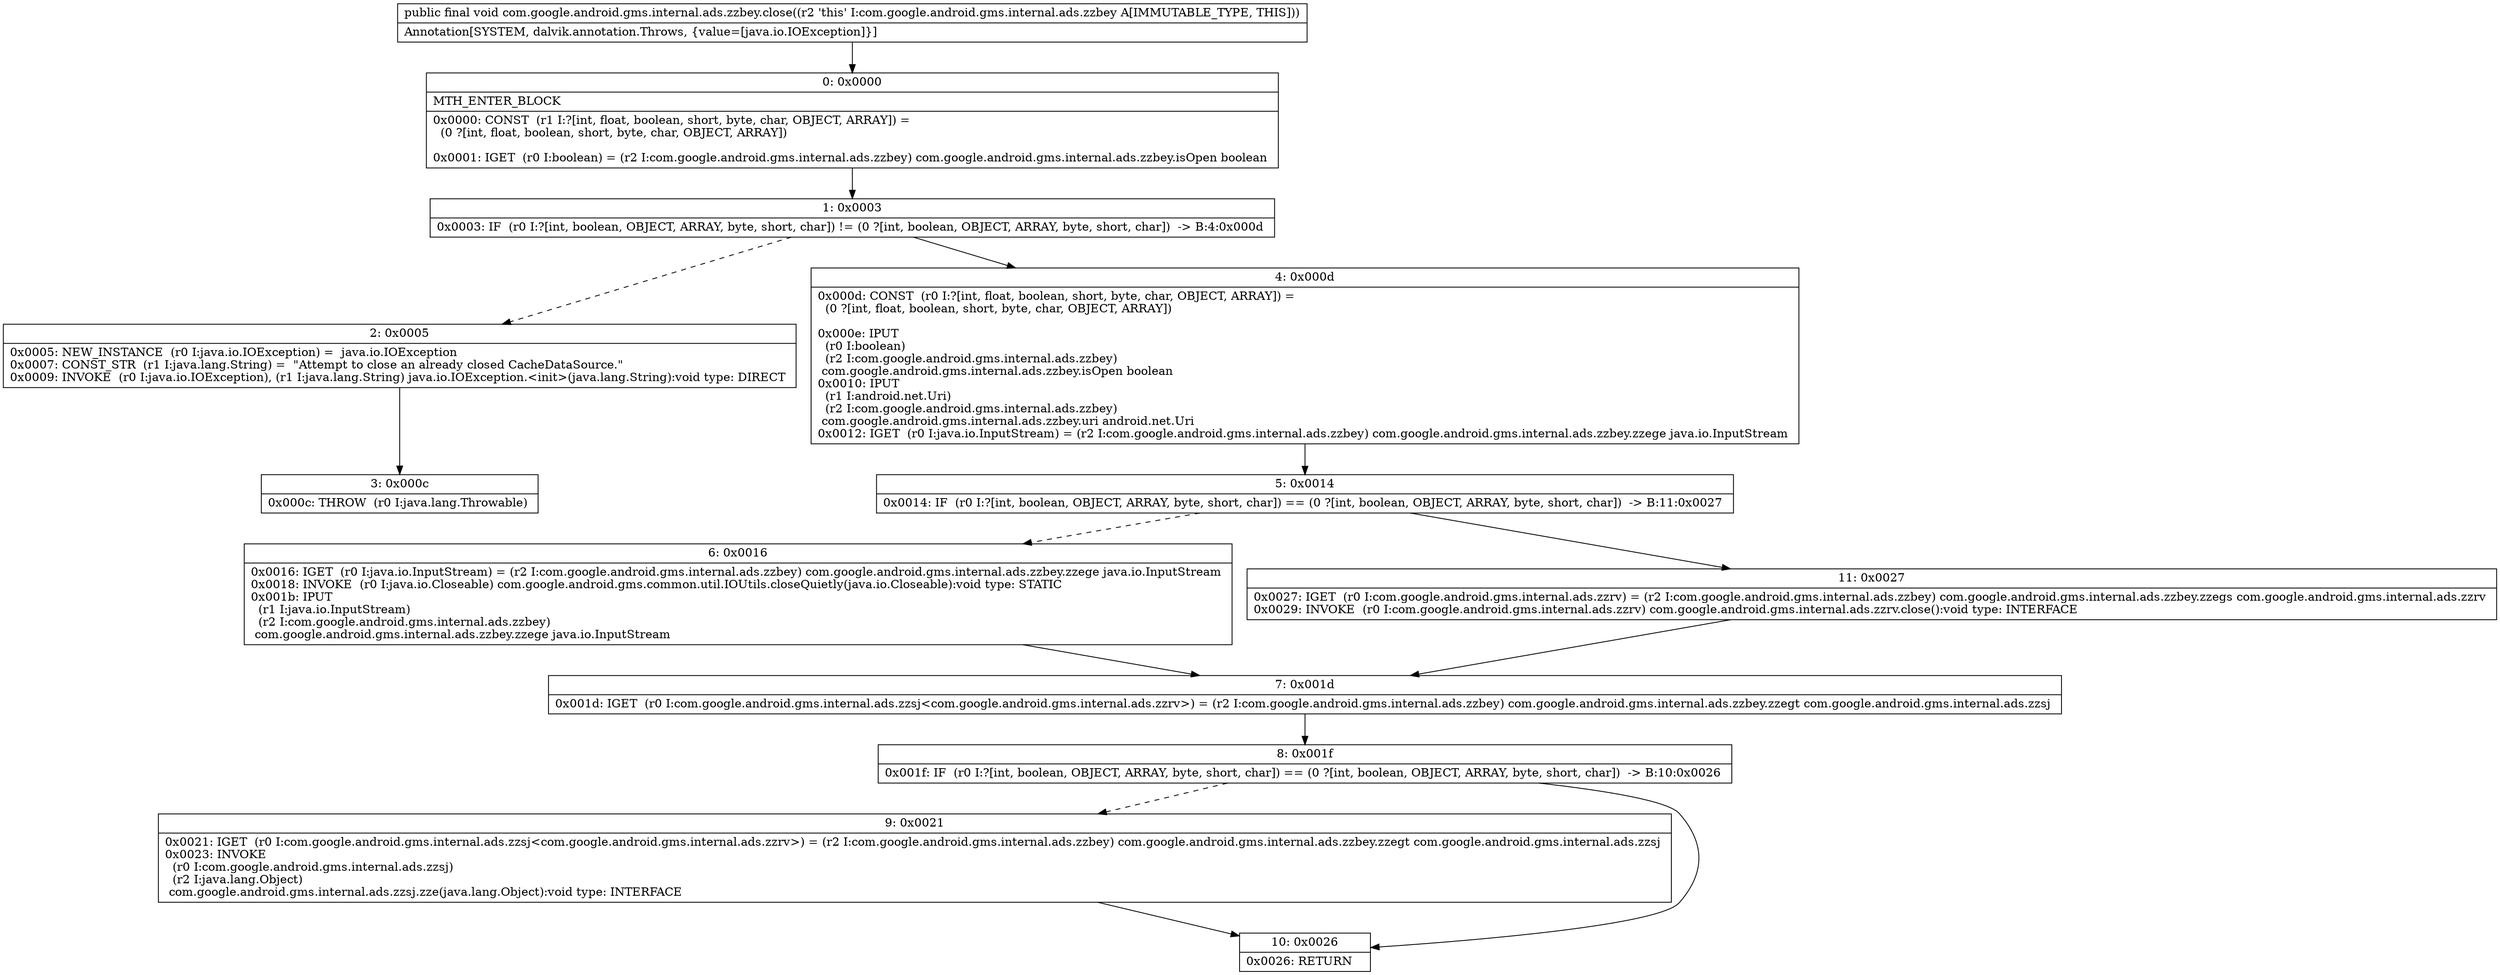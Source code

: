 digraph "CFG forcom.google.android.gms.internal.ads.zzbey.close()V" {
Node_0 [shape=record,label="{0\:\ 0x0000|MTH_ENTER_BLOCK\l|0x0000: CONST  (r1 I:?[int, float, boolean, short, byte, char, OBJECT, ARRAY]) = \l  (0 ?[int, float, boolean, short, byte, char, OBJECT, ARRAY])\l \l0x0001: IGET  (r0 I:boolean) = (r2 I:com.google.android.gms.internal.ads.zzbey) com.google.android.gms.internal.ads.zzbey.isOpen boolean \l}"];
Node_1 [shape=record,label="{1\:\ 0x0003|0x0003: IF  (r0 I:?[int, boolean, OBJECT, ARRAY, byte, short, char]) != (0 ?[int, boolean, OBJECT, ARRAY, byte, short, char])  \-\> B:4:0x000d \l}"];
Node_2 [shape=record,label="{2\:\ 0x0005|0x0005: NEW_INSTANCE  (r0 I:java.io.IOException) =  java.io.IOException \l0x0007: CONST_STR  (r1 I:java.lang.String) =  \"Attempt to close an already closed CacheDataSource.\" \l0x0009: INVOKE  (r0 I:java.io.IOException), (r1 I:java.lang.String) java.io.IOException.\<init\>(java.lang.String):void type: DIRECT \l}"];
Node_3 [shape=record,label="{3\:\ 0x000c|0x000c: THROW  (r0 I:java.lang.Throwable) \l}"];
Node_4 [shape=record,label="{4\:\ 0x000d|0x000d: CONST  (r0 I:?[int, float, boolean, short, byte, char, OBJECT, ARRAY]) = \l  (0 ?[int, float, boolean, short, byte, char, OBJECT, ARRAY])\l \l0x000e: IPUT  \l  (r0 I:boolean)\l  (r2 I:com.google.android.gms.internal.ads.zzbey)\l com.google.android.gms.internal.ads.zzbey.isOpen boolean \l0x0010: IPUT  \l  (r1 I:android.net.Uri)\l  (r2 I:com.google.android.gms.internal.ads.zzbey)\l com.google.android.gms.internal.ads.zzbey.uri android.net.Uri \l0x0012: IGET  (r0 I:java.io.InputStream) = (r2 I:com.google.android.gms.internal.ads.zzbey) com.google.android.gms.internal.ads.zzbey.zzege java.io.InputStream \l}"];
Node_5 [shape=record,label="{5\:\ 0x0014|0x0014: IF  (r0 I:?[int, boolean, OBJECT, ARRAY, byte, short, char]) == (0 ?[int, boolean, OBJECT, ARRAY, byte, short, char])  \-\> B:11:0x0027 \l}"];
Node_6 [shape=record,label="{6\:\ 0x0016|0x0016: IGET  (r0 I:java.io.InputStream) = (r2 I:com.google.android.gms.internal.ads.zzbey) com.google.android.gms.internal.ads.zzbey.zzege java.io.InputStream \l0x0018: INVOKE  (r0 I:java.io.Closeable) com.google.android.gms.common.util.IOUtils.closeQuietly(java.io.Closeable):void type: STATIC \l0x001b: IPUT  \l  (r1 I:java.io.InputStream)\l  (r2 I:com.google.android.gms.internal.ads.zzbey)\l com.google.android.gms.internal.ads.zzbey.zzege java.io.InputStream \l}"];
Node_7 [shape=record,label="{7\:\ 0x001d|0x001d: IGET  (r0 I:com.google.android.gms.internal.ads.zzsj\<com.google.android.gms.internal.ads.zzrv\>) = (r2 I:com.google.android.gms.internal.ads.zzbey) com.google.android.gms.internal.ads.zzbey.zzegt com.google.android.gms.internal.ads.zzsj \l}"];
Node_8 [shape=record,label="{8\:\ 0x001f|0x001f: IF  (r0 I:?[int, boolean, OBJECT, ARRAY, byte, short, char]) == (0 ?[int, boolean, OBJECT, ARRAY, byte, short, char])  \-\> B:10:0x0026 \l}"];
Node_9 [shape=record,label="{9\:\ 0x0021|0x0021: IGET  (r0 I:com.google.android.gms.internal.ads.zzsj\<com.google.android.gms.internal.ads.zzrv\>) = (r2 I:com.google.android.gms.internal.ads.zzbey) com.google.android.gms.internal.ads.zzbey.zzegt com.google.android.gms.internal.ads.zzsj \l0x0023: INVOKE  \l  (r0 I:com.google.android.gms.internal.ads.zzsj)\l  (r2 I:java.lang.Object)\l com.google.android.gms.internal.ads.zzsj.zze(java.lang.Object):void type: INTERFACE \l}"];
Node_10 [shape=record,label="{10\:\ 0x0026|0x0026: RETURN   \l}"];
Node_11 [shape=record,label="{11\:\ 0x0027|0x0027: IGET  (r0 I:com.google.android.gms.internal.ads.zzrv) = (r2 I:com.google.android.gms.internal.ads.zzbey) com.google.android.gms.internal.ads.zzbey.zzegs com.google.android.gms.internal.ads.zzrv \l0x0029: INVOKE  (r0 I:com.google.android.gms.internal.ads.zzrv) com.google.android.gms.internal.ads.zzrv.close():void type: INTERFACE \l}"];
MethodNode[shape=record,label="{public final void com.google.android.gms.internal.ads.zzbey.close((r2 'this' I:com.google.android.gms.internal.ads.zzbey A[IMMUTABLE_TYPE, THIS]))  | Annotation[SYSTEM, dalvik.annotation.Throws, \{value=[java.io.IOException]\}]\l}"];
MethodNode -> Node_0;
Node_0 -> Node_1;
Node_1 -> Node_2[style=dashed];
Node_1 -> Node_4;
Node_2 -> Node_3;
Node_4 -> Node_5;
Node_5 -> Node_6[style=dashed];
Node_5 -> Node_11;
Node_6 -> Node_7;
Node_7 -> Node_8;
Node_8 -> Node_9[style=dashed];
Node_8 -> Node_10;
Node_9 -> Node_10;
Node_11 -> Node_7;
}

